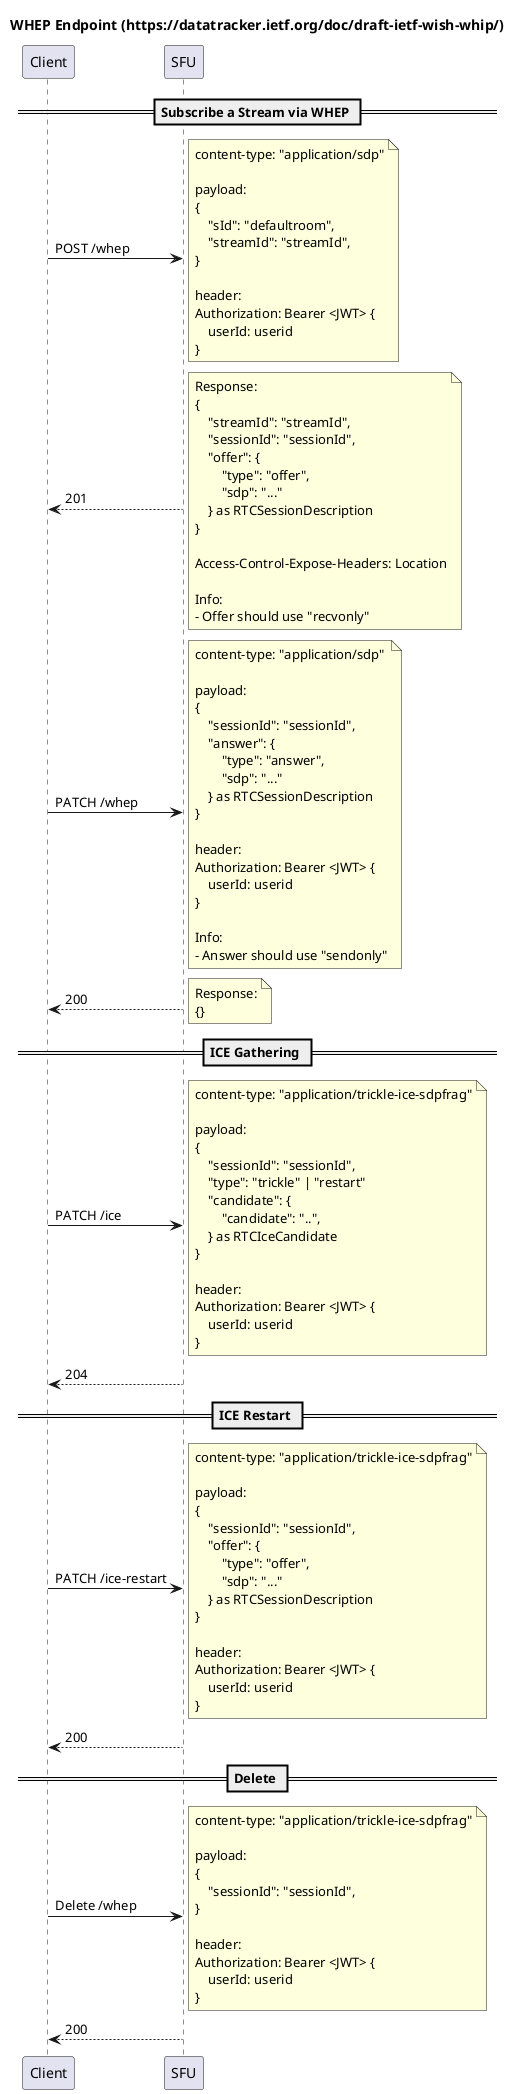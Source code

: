@startuml
'https://plantuml.com/sequence-diagram

'https://plantuml.com/sequence-diagram

title WHEP Endpoint (https://datatracker.ietf.org/doc/draft-ietf-wish-whip/)


== Subscribe a Stream via WHEP ==
Client -> SFU: POST /whep
note right
content-type: "application/sdp"

payload:
{
    "sId": "defaultroom",
    "streamId": "streamId",
}

header:
Authorization: Bearer <JWT> {
    userId: userid
}
end note

Client <-- SFU: 201
note right
Response:
{
    "streamId": "streamId",
    "sessionId": "sessionId",
    "offer": {
        "type": "offer",
        "sdp": "..."
    } as RTCSessionDescription
}

Access-Control-Expose-Headers: Location

Info:
- Offer should use "recvonly"
end note


Client -> SFU: PATCH /whep
note right
content-type: "application/sdp"

payload:
{
    "sessionId": "sessionId",
    "answer": {
        "type": "answer",
        "sdp": "..."
    } as RTCSessionDescription
}

header:
Authorization: Bearer <JWT> {
    userId: userid
}

Info:
- Answer should use "sendonly"
end note

Client <-- SFU: 200
note right
Response:
{}
end note
== ICE Gathering ==
Client -> SFU: PATCH /ice
note right
content-type: "application/trickle-ice-sdpfrag"

payload:
{
    "sessionId": "sessionId",
    "type": "trickle" | "restart"
    "candidate": {
        "candidate": "..",
    } as RTCIceCandidate
}

header:
Authorization: Bearer <JWT> {
    userId: userid
}
end note
Client <-- SFU: 204

== ICE Restart ==
Client -> SFU: PATCH /ice-restart
note right
content-type: "application/trickle-ice-sdpfrag"

payload:
{
    "sessionId": "sessionId",
    "offer": {
        "type": "offer",
        "sdp": "..."
    } as RTCSessionDescription
}

header:
Authorization: Bearer <JWT> {
    userId: userid
}
end note
Client <-- SFU: 200

== Delete ==
Client -> SFU: Delete /whep
note right
content-type: "application/trickle-ice-sdpfrag"

payload:
{
    "sessionId": "sessionId",
}

header:
Authorization: Bearer <JWT> {
    userId: userid
}
end note
Client <-- SFU: 200
@enduml
